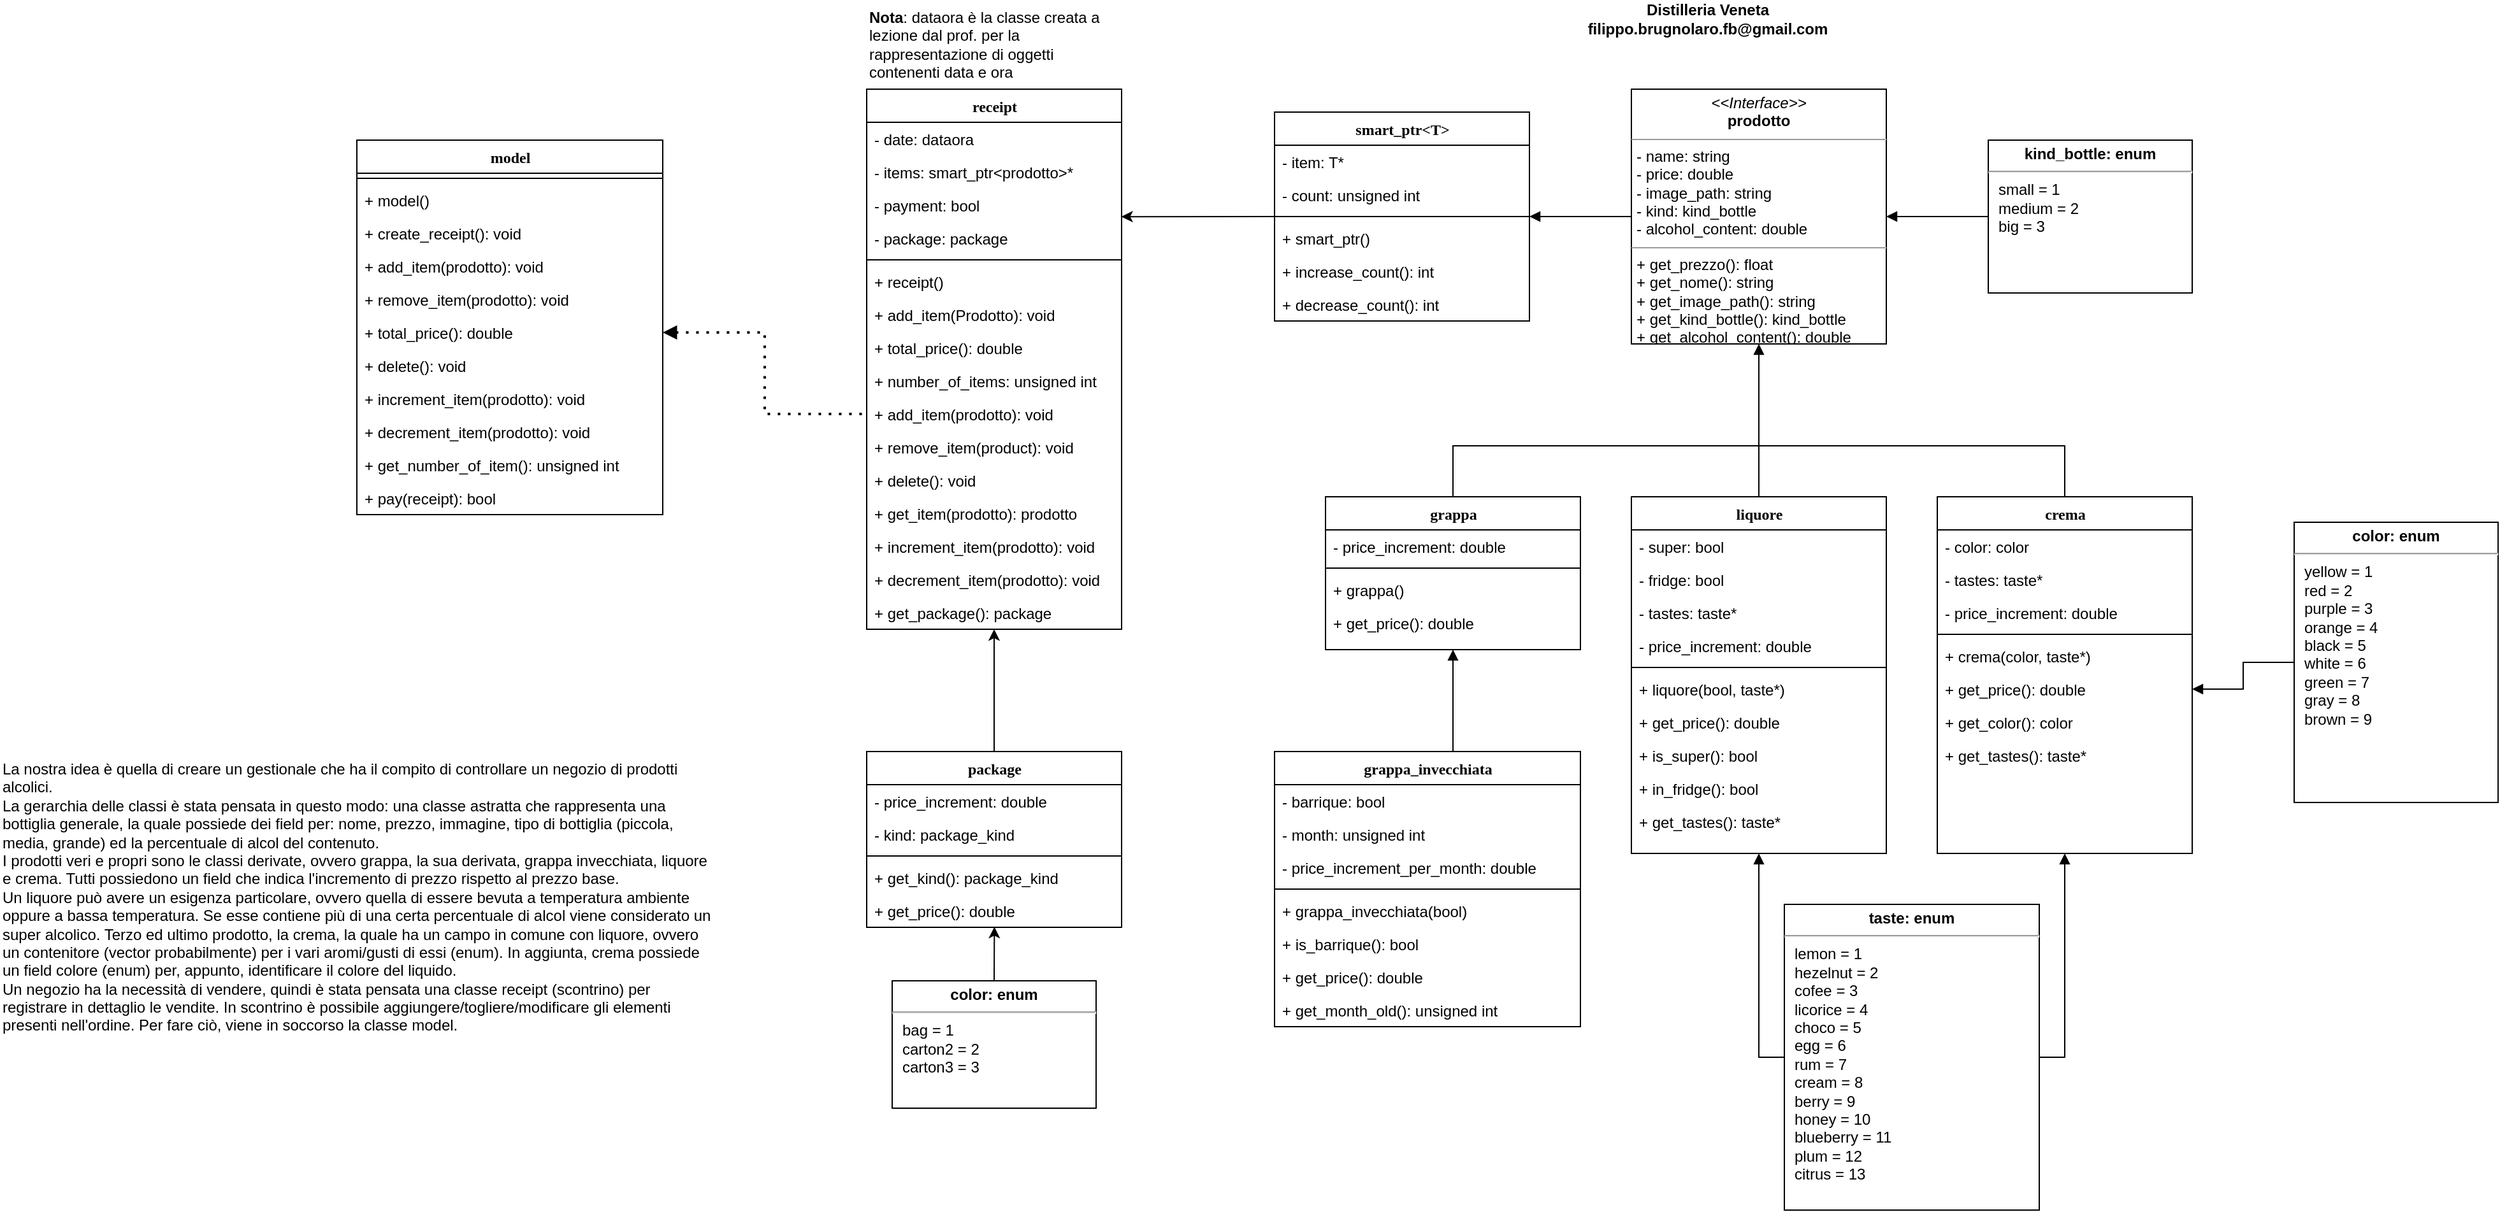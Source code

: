 <mxfile version="13.9.9" type="device"><diagram name="Page-1" id="6133507b-19e7-1e82-6fc7-422aa6c4b21f"><mxGraphModel dx="3077" dy="1282" grid="1" gridSize="10" guides="1" tooltips="1" connect="1" arrows="1" fold="1" page="1" pageScale="1" pageWidth="1100" pageHeight="850" background="#ffffff" math="0" shadow="0"><root><mxCell id="0"/><mxCell id="1" parent="0"/><mxCell id="235556782a83e6d0-1" value="grappa" style="swimlane;html=1;fontStyle=1;align=center;verticalAlign=top;childLayout=stackLayout;horizontal=1;startSize=26;horizontalStack=0;resizeParent=1;resizeLast=0;collapsible=1;marginBottom=0;swimlaneFillColor=#ffffff;rounded=0;shadow=0;comic=0;labelBackgroundColor=none;strokeWidth=1;fillColor=none;fontFamily=Verdana;fontSize=12" parent="1" vertex="1"><mxGeometry x="160" y="400" width="200" height="120" as="geometry"/></mxCell><mxCell id="wDToWBYk2xvD05rWvp_f-60" value="- price_increment: double" style="text;strokeColor=none;fillColor=none;align=left;verticalAlign=top;spacingLeft=4;spacingRight=4;overflow=hidden;rotatable=0;points=[[0,0.5],[1,0.5]];portConstraint=eastwest;" parent="235556782a83e6d0-1" vertex="1"><mxGeometry y="26" width="200" height="26" as="geometry"/></mxCell><mxCell id="235556782a83e6d0-6" value="" style="line;html=1;strokeWidth=1;fillColor=none;align=left;verticalAlign=middle;spacingTop=-1;spacingLeft=3;spacingRight=3;rotatable=0;labelPosition=right;points=[];portConstraint=eastwest;" parent="235556782a83e6d0-1" vertex="1"><mxGeometry y="52" width="200" height="8" as="geometry"/></mxCell><mxCell id="wDToWBYk2xvD05rWvp_f-27" value="+ grappa()" style="text;strokeColor=none;fillColor=none;align=left;verticalAlign=top;spacingLeft=4;spacingRight=4;overflow=hidden;rotatable=0;points=[[0,0.5],[1,0.5]];portConstraint=eastwest;" parent="235556782a83e6d0-1" vertex="1"><mxGeometry y="60" width="200" height="26" as="geometry"/></mxCell><mxCell id="wDToWBYk2xvD05rWvp_f-17" value="+ get_price(): double" style="text;strokeColor=none;fillColor=none;align=left;verticalAlign=top;spacingLeft=4;spacingRight=4;overflow=hidden;rotatable=0;points=[[0,0.5],[1,0.5]];portConstraint=eastwest;" parent="235556782a83e6d0-1" vertex="1"><mxGeometry y="86" width="200" height="26" as="geometry"/></mxCell><mxCell id="78961159f06e98e8-69" value="liquore" style="swimlane;html=1;fontStyle=1;align=center;verticalAlign=top;childLayout=stackLayout;horizontal=1;startSize=26;horizontalStack=0;resizeParent=1;resizeLast=0;collapsible=1;marginBottom=0;swimlaneFillColor=#ffffff;rounded=0;shadow=0;comic=0;labelBackgroundColor=none;strokeWidth=1;fillColor=none;fontFamily=Verdana;fontSize=12" parent="1" vertex="1"><mxGeometry x="400" y="400" width="200" height="280" as="geometry"/></mxCell><mxCell id="78961159f06e98e8-70" value="- super: bool" style="text;html=1;strokeColor=none;fillColor=none;align=left;verticalAlign=top;spacingLeft=4;spacingRight=4;whiteSpace=wrap;overflow=hidden;rotatable=0;points=[[0,0.5],[1,0.5]];portConstraint=eastwest;" parent="78961159f06e98e8-69" vertex="1"><mxGeometry y="26" width="200" height="26" as="geometry"/></mxCell><mxCell id="wDToWBYk2xvD05rWvp_f-36" value="- fridge: bool" style="text;strokeColor=none;fillColor=none;align=left;verticalAlign=top;spacingLeft=4;spacingRight=4;overflow=hidden;rotatable=0;points=[[0,0.5],[1,0.5]];portConstraint=eastwest;" parent="78961159f06e98e8-69" vertex="1"><mxGeometry y="52" width="200" height="26" as="geometry"/></mxCell><mxCell id="wDToWBYk2xvD05rWvp_f-41" value="- tastes: taste*" style="text;strokeColor=none;fillColor=none;align=left;verticalAlign=top;spacingLeft=4;spacingRight=4;overflow=hidden;rotatable=0;points=[[0,0.5],[1,0.5]];portConstraint=eastwest;" parent="78961159f06e98e8-69" vertex="1"><mxGeometry y="78" width="200" height="26" as="geometry"/></mxCell><mxCell id="wDToWBYk2xvD05rWvp_f-62" value="- price_increment: double" style="text;strokeColor=none;fillColor=none;align=left;verticalAlign=top;spacingLeft=4;spacingRight=4;overflow=hidden;rotatable=0;points=[[0,0.5],[1,0.5]];portConstraint=eastwest;" parent="78961159f06e98e8-69" vertex="1"><mxGeometry y="104" width="200" height="26" as="geometry"/></mxCell><mxCell id="78961159f06e98e8-77" value="" style="line;html=1;strokeWidth=1;fillColor=none;align=left;verticalAlign=middle;spacingTop=-1;spacingLeft=3;spacingRight=3;rotatable=0;labelPosition=right;points=[];portConstraint=eastwest;" parent="78961159f06e98e8-69" vertex="1"><mxGeometry y="130" width="200" height="8" as="geometry"/></mxCell><mxCell id="wDToWBYk2xvD05rWvp_f-29" value="+ liquore(bool, taste*)" style="text;strokeColor=none;fillColor=none;align=left;verticalAlign=top;spacingLeft=4;spacingRight=4;overflow=hidden;rotatable=0;points=[[0,0.5],[1,0.5]];portConstraint=eastwest;" parent="78961159f06e98e8-69" vertex="1"><mxGeometry y="138" width="200" height="26" as="geometry"/></mxCell><mxCell id="wDToWBYk2xvD05rWvp_f-30" value="+ get_price(): double" style="text;strokeColor=none;fillColor=none;align=left;verticalAlign=top;spacingLeft=4;spacingRight=4;overflow=hidden;rotatable=0;points=[[0,0.5],[1,0.5]];portConstraint=eastwest;" parent="78961159f06e98e8-69" vertex="1"><mxGeometry y="164" width="200" height="26" as="geometry"/></mxCell><mxCell id="wDToWBYk2xvD05rWvp_f-34" value="+ is_super(): bool" style="text;strokeColor=none;fillColor=none;align=left;verticalAlign=top;spacingLeft=4;spacingRight=4;overflow=hidden;rotatable=0;points=[[0,0.5],[1,0.5]];portConstraint=eastwest;" parent="78961159f06e98e8-69" vertex="1"><mxGeometry y="190" width="200" height="26" as="geometry"/></mxCell><mxCell id="wDToWBYk2xvD05rWvp_f-37" value="+ in_fridge(): bool" style="text;strokeColor=none;fillColor=none;align=left;verticalAlign=top;spacingLeft=4;spacingRight=4;overflow=hidden;rotatable=0;points=[[0,0.5],[1,0.5]];portConstraint=eastwest;" parent="78961159f06e98e8-69" vertex="1"><mxGeometry y="216" width="200" height="26" as="geometry"/></mxCell><mxCell id="wDToWBYk2xvD05rWvp_f-43" value="+ get_tastes(): taste*" style="text;strokeColor=none;fillColor=none;align=left;verticalAlign=top;spacingLeft=4;spacingRight=4;overflow=hidden;rotatable=0;points=[[0,0.5],[1,0.5]];portConstraint=eastwest;" parent="78961159f06e98e8-69" vertex="1"><mxGeometry y="242" width="200" height="26" as="geometry"/></mxCell><mxCell id="78961159f06e98e8-108" value="crema" style="swimlane;html=1;fontStyle=1;align=center;verticalAlign=top;childLayout=stackLayout;horizontal=1;startSize=26;horizontalStack=0;resizeParent=1;resizeLast=0;collapsible=1;marginBottom=0;swimlaneFillColor=#ffffff;rounded=0;shadow=0;comic=0;labelBackgroundColor=none;strokeWidth=1;fillColor=none;fontFamily=Verdana;fontSize=12" parent="1" vertex="1"><mxGeometry x="640" y="400" width="200" height="280" as="geometry"/></mxCell><mxCell id="78961159f06e98e8-109" value="- color: color" style="text;html=1;strokeColor=none;fillColor=none;align=left;verticalAlign=top;spacingLeft=4;spacingRight=4;whiteSpace=wrap;overflow=hidden;rotatable=0;points=[[0,0.5],[1,0.5]];portConstraint=eastwest;" parent="78961159f06e98e8-108" vertex="1"><mxGeometry y="26" width="200" height="26" as="geometry"/></mxCell><mxCell id="wDToWBYk2xvD05rWvp_f-42" value="- tastes: taste*" style="text;strokeColor=none;fillColor=none;align=left;verticalAlign=top;spacingLeft=4;spacingRight=4;overflow=hidden;rotatable=0;points=[[0,0.5],[1,0.5]];portConstraint=eastwest;" parent="78961159f06e98e8-108" vertex="1"><mxGeometry y="52" width="200" height="26" as="geometry"/></mxCell><mxCell id="wDToWBYk2xvD05rWvp_f-63" value="- price_increment: double" style="text;strokeColor=none;fillColor=none;align=left;verticalAlign=top;spacingLeft=4;spacingRight=4;overflow=hidden;rotatable=0;points=[[0,0.5],[1,0.5]];portConstraint=eastwest;" parent="78961159f06e98e8-108" vertex="1"><mxGeometry y="78" width="200" height="26" as="geometry"/></mxCell><mxCell id="78961159f06e98e8-116" value="" style="line;html=1;strokeWidth=1;fillColor=none;align=left;verticalAlign=middle;spacingTop=-1;spacingLeft=3;spacingRight=3;rotatable=0;labelPosition=right;points=[];portConstraint=eastwest;" parent="78961159f06e98e8-108" vertex="1"><mxGeometry y="104" width="200" height="8" as="geometry"/></mxCell><mxCell id="78961159f06e98e8-117" value="+ crema(color, taste*)" style="text;html=1;strokeColor=none;fillColor=none;align=left;verticalAlign=top;spacingLeft=4;spacingRight=4;whiteSpace=wrap;overflow=hidden;rotatable=0;points=[[0,0.5],[1,0.5]];portConstraint=eastwest;" parent="78961159f06e98e8-108" vertex="1"><mxGeometry y="112" width="200" height="26" as="geometry"/></mxCell><mxCell id="wDToWBYk2xvD05rWvp_f-31" value="+ get_price(): double" style="text;strokeColor=none;fillColor=none;align=left;verticalAlign=top;spacingLeft=4;spacingRight=4;overflow=hidden;rotatable=0;points=[[0,0.5],[1,0.5]];portConstraint=eastwest;" parent="78961159f06e98e8-108" vertex="1"><mxGeometry y="138" width="200" height="26" as="geometry"/></mxCell><mxCell id="wDToWBYk2xvD05rWvp_f-35" value="+ get_color(): color" style="text;strokeColor=none;fillColor=none;align=left;verticalAlign=top;spacingLeft=4;spacingRight=4;overflow=hidden;rotatable=0;points=[[0,0.5],[1,0.5]];portConstraint=eastwest;" parent="78961159f06e98e8-108" vertex="1"><mxGeometry y="164" width="200" height="26" as="geometry"/></mxCell><mxCell id="wDToWBYk2xvD05rWvp_f-44" value="+ get_tastes(): taste*" style="text;strokeColor=none;fillColor=none;align=left;verticalAlign=top;spacingLeft=4;spacingRight=4;overflow=hidden;rotatable=0;points=[[0,0.5],[1,0.5]];portConstraint=eastwest;" parent="78961159f06e98e8-108" vertex="1"><mxGeometry y="190" width="200" height="26" as="geometry"/></mxCell><mxCell id="wDToWBYk2xvD05rWvp_f-22" style="edgeStyle=elbowEdgeStyle;rounded=0;orthogonalLoop=1;jettySize=auto;html=1;endArrow=none;endFill=0;strokeWidth=1;startArrow=block;startFill=1;" parent="1" source="b94bc138ca980ef-1" edge="1"><mxGeometry relative="1" as="geometry"><mxPoint x="500" y="360" as="targetPoint"/></mxGeometry></mxCell><mxCell id="wDToWBYk2xvD05rWvp_f-25" style="edgeStyle=elbowEdgeStyle;rounded=0;orthogonalLoop=1;jettySize=auto;html=1;entryX=0;entryY=0.5;entryDx=0;entryDy=0;startArrow=block;startFill=1;endArrow=none;endFill=0;strokeWidth=1;" parent="1" source="b94bc138ca980ef-1" target="wDToWBYk2xvD05rWvp_f-23" edge="1"><mxGeometry relative="1" as="geometry"/></mxCell><mxCell id="b94bc138ca980ef-1" value="&lt;p style=&quot;margin: 0px ; margin-top: 4px ; text-align: center&quot;&gt;&lt;i&gt;&amp;lt;&amp;lt;Interface&amp;gt;&amp;gt;&lt;/i&gt;&lt;br&gt;&lt;b&gt;prodotto&lt;/b&gt;&lt;/p&gt;&lt;hr size=&quot;1&quot;&gt;&lt;p style=&quot;margin: 0px ; margin-left: 4px&quot;&gt;- name: string&lt;/p&gt;&lt;p style=&quot;margin: 0px ; margin-left: 4px&quot;&gt;- price: double&lt;/p&gt;&lt;p style=&quot;margin: 0px ; margin-left: 4px&quot;&gt;- image_path: string&lt;/p&gt;&lt;p style=&quot;margin: 0px ; margin-left: 4px&quot;&gt;- kind: kind_bottle&lt;/p&gt;&lt;p style=&quot;margin: 0px ; margin-left: 4px&quot;&gt;- alcohol_content: double&lt;/p&gt;&lt;hr size=&quot;1&quot;&gt;&lt;p style=&quot;margin: 0px ; margin-left: 4px&quot;&gt;+ get_prezzo(): float&lt;br&gt;+ get_nome(): string&lt;/p&gt;&lt;p style=&quot;margin: 0px ; margin-left: 4px&quot;&gt;+ get_image_path(): string&lt;/p&gt;&lt;p style=&quot;margin: 0px ; margin-left: 4px&quot;&gt;+ get_kind_bottle(): kind_bottle&lt;/p&gt;&lt;p style=&quot;margin: 0px ; margin-left: 4px&quot;&gt;+ get_alcohol_content(): double&lt;/p&gt;" style="verticalAlign=top;align=left;overflow=fill;fontSize=12;fontFamily=Helvetica;html=1;rounded=0;shadow=0;comic=0;labelBackgroundColor=none;strokeWidth=1" parent="1" vertex="1"><mxGeometry x="400" y="80" width="200" height="200" as="geometry"/></mxCell><mxCell id="wDToWBYk2xvD05rWvp_f-2" value="" style="endArrow=none;html=1;exitX=0.5;exitY=0;exitDx=0;exitDy=0;" parent="1" source="78961159f06e98e8-69" edge="1"><mxGeometry width="50" height="50" relative="1" as="geometry"><mxPoint x="640" y="340" as="sourcePoint"/><mxPoint x="500" y="360" as="targetPoint"/></mxGeometry></mxCell><mxCell id="wDToWBYk2xvD05rWvp_f-21" style="edgeStyle=elbowEdgeStyle;rounded=0;orthogonalLoop=1;jettySize=auto;html=1;entryX=0.5;entryY=1;entryDx=0;entryDy=0;endArrow=block;endFill=1;strokeWidth=1;" parent="1" source="wDToWBYk2xvD05rWvp_f-7" target="235556782a83e6d0-1" edge="1"><mxGeometry relative="1" as="geometry"/></mxCell><mxCell id="wDToWBYk2xvD05rWvp_f-7" value="grappa_invecchiata" style="swimlane;html=1;fontStyle=1;align=center;verticalAlign=top;childLayout=stackLayout;horizontal=1;startSize=26;horizontalStack=0;resizeParent=1;resizeLast=0;collapsible=1;marginBottom=0;swimlaneFillColor=#ffffff;rounded=0;shadow=0;comic=0;labelBackgroundColor=none;strokeWidth=1;fillColor=none;fontFamily=Verdana;fontSize=12" parent="1" vertex="1"><mxGeometry x="120" y="600" width="240" height="216" as="geometry"/></mxCell><mxCell id="wDToWBYk2xvD05rWvp_f-8" value="- barrique: bool" style="text;html=1;strokeColor=none;fillColor=none;align=left;verticalAlign=top;spacingLeft=4;spacingRight=4;whiteSpace=wrap;overflow=hidden;rotatable=0;points=[[0,0.5],[1,0.5]];portConstraint=eastwest;" parent="wDToWBYk2xvD05rWvp_f-7" vertex="1"><mxGeometry y="26" width="240" height="26" as="geometry"/></mxCell><mxCell id="wDToWBYk2xvD05rWvp_f-32" value="- month: unsigned int" style="text;strokeColor=none;fillColor=none;align=left;verticalAlign=top;spacingLeft=4;spacingRight=4;overflow=hidden;rotatable=0;points=[[0,0.5],[1,0.5]];portConstraint=eastwest;" parent="wDToWBYk2xvD05rWvp_f-7" vertex="1"><mxGeometry y="52" width="240" height="26" as="geometry"/></mxCell><mxCell id="wDToWBYk2xvD05rWvp_f-64" value="- price_increment_per_month: double" style="text;strokeColor=none;fillColor=none;align=left;verticalAlign=top;spacingLeft=4;spacingRight=4;overflow=hidden;rotatable=0;points=[[0,0.5],[1,0.5]];portConstraint=eastwest;" parent="wDToWBYk2xvD05rWvp_f-7" vertex="1"><mxGeometry y="78" width="240" height="26" as="geometry"/></mxCell><mxCell id="wDToWBYk2xvD05rWvp_f-9" value="" style="line;html=1;strokeWidth=1;fillColor=none;align=left;verticalAlign=middle;spacingTop=-1;spacingLeft=3;spacingRight=3;rotatable=0;labelPosition=right;points=[];portConstraint=eastwest;" parent="wDToWBYk2xvD05rWvp_f-7" vertex="1"><mxGeometry y="104" width="240" height="8" as="geometry"/></mxCell><mxCell id="wDToWBYk2xvD05rWvp_f-28" value="+ grappa_invecchiata(bool)" style="text;strokeColor=none;fillColor=none;align=left;verticalAlign=top;spacingLeft=4;spacingRight=4;overflow=hidden;rotatable=0;points=[[0,0.5],[1,0.5]];portConstraint=eastwest;" parent="wDToWBYk2xvD05rWvp_f-7" vertex="1"><mxGeometry y="112" width="240" height="26" as="geometry"/></mxCell><mxCell id="wDToWBYk2xvD05rWvp_f-15" value="+ is_barrique(): bool" style="text;html=1;strokeColor=none;fillColor=none;align=left;verticalAlign=top;spacingLeft=4;spacingRight=4;whiteSpace=wrap;overflow=hidden;rotatable=0;points=[[0,0.5],[1,0.5]];portConstraint=eastwest;" parent="wDToWBYk2xvD05rWvp_f-7" vertex="1"><mxGeometry y="138" width="240" height="26" as="geometry"/></mxCell><mxCell id="wDToWBYk2xvD05rWvp_f-19" value="+ get_price(): double" style="text;strokeColor=none;fillColor=none;align=left;verticalAlign=top;spacingLeft=4;spacingRight=4;overflow=hidden;rotatable=0;points=[[0,0.5],[1,0.5]];portConstraint=eastwest;" parent="wDToWBYk2xvD05rWvp_f-7" vertex="1"><mxGeometry y="164" width="240" height="26" as="geometry"/></mxCell><mxCell id="wDToWBYk2xvD05rWvp_f-33" value="+ get_month_old(): unsigned int" style="text;strokeColor=none;fillColor=none;align=left;verticalAlign=top;spacingLeft=4;spacingRight=4;overflow=hidden;rotatable=0;points=[[0,0.5],[1,0.5]];portConstraint=eastwest;" parent="wDToWBYk2xvD05rWvp_f-7" vertex="1"><mxGeometry y="190" width="240" height="26" as="geometry"/></mxCell><mxCell id="wDToWBYk2xvD05rWvp_f-20" value="" style="endArrow=none;html=1;strokeWidth=1;exitX=0.5;exitY=0;exitDx=0;exitDy=0;entryX=0.5;entryY=0;entryDx=0;entryDy=0;edgeStyle=elbowEdgeStyle;rounded=0;" parent="1" source="235556782a83e6d0-1" target="78961159f06e98e8-108" edge="1"><mxGeometry width="50" height="50" relative="1" as="geometry"><mxPoint x="410" y="480" as="sourcePoint"/><mxPoint x="460" y="430" as="targetPoint"/><Array as="points"><mxPoint x="450" y="360"/></Array></mxGeometry></mxCell><mxCell id="wDToWBYk2xvD05rWvp_f-23" value="&lt;p style=&quot;margin: 4px 0px 0px ; text-align: center&quot;&gt;&lt;b&gt;kind_bottle: enum&lt;/b&gt;&lt;/p&gt;&lt;hr&gt;&lt;p style=&quot;margin: 0px ; margin-left: 8px&quot;&gt;small = 1&lt;br&gt;medium = 2&lt;br&gt;big = 3&lt;/p&gt;" style="verticalAlign=top;align=left;overflow=fill;fontSize=12;fontFamily=Helvetica;html=1;" parent="1" vertex="1"><mxGeometry x="680" y="120" width="160" height="120" as="geometry"/></mxCell><mxCell id="wDToWBYk2xvD05rWvp_f-38" value="&lt;p style=&quot;margin: 4px 0px 0px ; text-align: center&quot;&gt;&lt;b&gt;color: enum&lt;/b&gt;&lt;/p&gt;&lt;hr&gt;&lt;p style=&quot;margin: 0px ; margin-left: 8px&quot;&gt;yellow = 1&lt;br&gt;red = 2&lt;br&gt;purple = 3&lt;/p&gt;&lt;p style=&quot;margin: 0px ; margin-left: 8px&quot;&gt;orange = 4&lt;/p&gt;&lt;p style=&quot;margin: 0px ; margin-left: 8px&quot;&gt;black = 5&lt;/p&gt;&lt;p style=&quot;margin: 0px ; margin-left: 8px&quot;&gt;white = 6&lt;/p&gt;&lt;p style=&quot;margin: 0px ; margin-left: 8px&quot;&gt;green = 7&lt;/p&gt;&lt;p style=&quot;margin: 0px ; margin-left: 8px&quot;&gt;gray = 8&lt;/p&gt;&lt;p style=&quot;margin: 0px ; margin-left: 8px&quot;&gt;brown = 9&lt;/p&gt;" style="verticalAlign=top;align=left;overflow=fill;fontSize=12;fontFamily=Helvetica;html=1;" parent="1" vertex="1"><mxGeometry x="920" y="420" width="160" height="220" as="geometry"/></mxCell><mxCell id="wDToWBYk2xvD05rWvp_f-40" value="" style="endArrow=none;html=1;strokeWidth=1;edgeStyle=orthogonalEdgeStyle;rounded=0;startArrow=block;startFill=1;exitX=1;exitY=0.5;exitDx=0;exitDy=0;entryX=0;entryY=0.5;entryDx=0;entryDy=0;" parent="1" source="wDToWBYk2xvD05rWvp_f-31" target="wDToWBYk2xvD05rWvp_f-38" edge="1"><mxGeometry width="50" height="50" relative="1" as="geometry"><mxPoint x="880" y="490" as="sourcePoint"/><mxPoint x="900" y="520" as="targetPoint"/><Array as="points"><mxPoint x="880" y="551"/><mxPoint x="880" y="530"/></Array></mxGeometry></mxCell><mxCell id="wDToWBYk2xvD05rWvp_f-45" value="&lt;p style=&quot;margin: 4px 0px 0px ; text-align: center&quot;&gt;&lt;b&gt;taste: enum&lt;/b&gt;&lt;/p&gt;&lt;hr&gt;&lt;p style=&quot;margin: 0px ; margin-left: 8px&quot;&gt;lemon = 1&lt;br&gt;hezelnut = 2&lt;br&gt;cofee = 3&lt;/p&gt;&lt;p style=&quot;margin: 0px ; margin-left: 8px&quot;&gt;licorice = 4&lt;/p&gt;&lt;p style=&quot;margin: 0px ; margin-left: 8px&quot;&gt;choco = 5&lt;/p&gt;&lt;p style=&quot;margin: 0px ; margin-left: 8px&quot;&gt;egg = 6&lt;/p&gt;&lt;p style=&quot;margin: 0px ; margin-left: 8px&quot;&gt;rum = 7&lt;/p&gt;&lt;p style=&quot;margin: 0px ; margin-left: 8px&quot;&gt;cream = 8&lt;/p&gt;&lt;p style=&quot;margin: 0px ; margin-left: 8px&quot;&gt;berry = 9&lt;/p&gt;&lt;p style=&quot;margin: 0px ; margin-left: 8px&quot;&gt;honey = 10&lt;/p&gt;&lt;p style=&quot;margin: 0px ; margin-left: 8px&quot;&gt;blueberry = 11&lt;/p&gt;&lt;p style=&quot;margin: 0px ; margin-left: 8px&quot;&gt;plum = 12&lt;/p&gt;&lt;p style=&quot;margin: 0px ; margin-left: 8px&quot;&gt;citrus = 13&lt;/p&gt;" style="verticalAlign=top;align=left;overflow=fill;fontSize=12;fontFamily=Helvetica;html=1;" parent="1" vertex="1"><mxGeometry x="520" y="720" width="200" height="240" as="geometry"/></mxCell><mxCell id="wDToWBYk2xvD05rWvp_f-46" value="" style="endArrow=block;html=1;strokeWidth=1;exitX=0;exitY=0.5;exitDx=0;exitDy=0;entryX=0.5;entryY=1;entryDx=0;entryDy=0;edgeStyle=elbowEdgeStyle;rounded=0;endFill=1;" parent="1" source="wDToWBYk2xvD05rWvp_f-45" target="78961159f06e98e8-69" edge="1"><mxGeometry width="50" height="50" relative="1" as="geometry"><mxPoint x="600" y="670" as="sourcePoint"/><mxPoint x="490" y="720" as="targetPoint"/><Array as="points"><mxPoint x="500" y="760"/></Array></mxGeometry></mxCell><mxCell id="wDToWBYk2xvD05rWvp_f-47" value="" style="endArrow=block;html=1;strokeWidth=1;exitX=1;exitY=0.5;exitDx=0;exitDy=0;entryX=0.5;entryY=1;entryDx=0;entryDy=0;edgeStyle=elbowEdgeStyle;rounded=0;endFill=1;" parent="1" source="wDToWBYk2xvD05rWvp_f-45" target="78961159f06e98e8-108" edge="1"><mxGeometry width="50" height="50" relative="1" as="geometry"><mxPoint x="600" y="670" as="sourcePoint"/><mxPoint x="650" y="620" as="targetPoint"/><Array as="points"><mxPoint x="740" y="740"/></Array></mxGeometry></mxCell><mxCell id="wDToWBYk2xvD05rWvp_f-56" value="model" style="swimlane;html=1;fontStyle=1;align=center;verticalAlign=top;childLayout=stackLayout;horizontal=1;startSize=26;horizontalStack=0;resizeParent=1;resizeLast=0;collapsible=1;marginBottom=0;swimlaneFillColor=#ffffff;rounded=0;shadow=0;comic=0;labelBackgroundColor=none;strokeWidth=1;fillColor=none;fontFamily=Verdana;fontSize=12" parent="1" vertex="1"><mxGeometry x="-600" y="120" width="240" height="294" as="geometry"/></mxCell><mxCell id="wDToWBYk2xvD05rWvp_f-57" value="" style="line;html=1;strokeWidth=1;fillColor=none;align=left;verticalAlign=middle;spacingTop=-1;spacingLeft=3;spacingRight=3;rotatable=0;labelPosition=right;points=[];portConstraint=eastwest;" parent="wDToWBYk2xvD05rWvp_f-56" vertex="1"><mxGeometry y="26" width="240" height="8" as="geometry"/></mxCell><mxCell id="wDToWBYk2xvD05rWvp_f-58" value="+ model()" style="text;strokeColor=none;fillColor=none;align=left;verticalAlign=top;spacingLeft=4;spacingRight=4;overflow=hidden;rotatable=0;points=[[0,0.5],[1,0.5]];portConstraint=eastwest;" parent="wDToWBYk2xvD05rWvp_f-56" vertex="1"><mxGeometry y="34" width="240" height="26" as="geometry"/></mxCell><mxCell id="wDToWBYk2xvD05rWvp_f-97" value="+ create_receipt(): void" style="text;strokeColor=none;fillColor=none;align=left;verticalAlign=top;spacingLeft=4;spacingRight=4;overflow=hidden;rotatable=0;points=[[0,0.5],[1,0.5]];portConstraint=eastwest;" parent="wDToWBYk2xvD05rWvp_f-56" vertex="1"><mxGeometry y="60" width="240" height="26" as="geometry"/></mxCell><mxCell id="wDToWBYk2xvD05rWvp_f-66" value="+ add_item(prodotto): void" style="text;strokeColor=none;fillColor=none;align=left;verticalAlign=top;spacingLeft=4;spacingRight=4;overflow=hidden;rotatable=0;points=[[0,0.5],[1,0.5]];portConstraint=eastwest;" parent="wDToWBYk2xvD05rWvp_f-56" vertex="1"><mxGeometry y="86" width="240" height="26" as="geometry"/></mxCell><mxCell id="wDToWBYk2xvD05rWvp_f-88" value="+ remove_item(prodotto): void" style="text;strokeColor=none;fillColor=none;align=left;verticalAlign=top;spacingLeft=4;spacingRight=4;overflow=hidden;rotatable=0;points=[[0,0.5],[1,0.5]];portConstraint=eastwest;" parent="wDToWBYk2xvD05rWvp_f-56" vertex="1"><mxGeometry y="112" width="240" height="26" as="geometry"/></mxCell><mxCell id="wDToWBYk2xvD05rWvp_f-59" value="+ total_price(): double" style="text;strokeColor=none;fillColor=none;align=left;verticalAlign=top;spacingLeft=4;spacingRight=4;overflow=hidden;rotatable=0;points=[[0,0.5],[1,0.5]];portConstraint=eastwest;" parent="wDToWBYk2xvD05rWvp_f-56" vertex="1"><mxGeometry y="138" width="240" height="26" as="geometry"/></mxCell><mxCell id="wDToWBYk2xvD05rWvp_f-90" value="+ delete(): void" style="text;strokeColor=none;fillColor=none;align=left;verticalAlign=top;spacingLeft=4;spacingRight=4;overflow=hidden;rotatable=0;points=[[0,0.5],[1,0.5]];portConstraint=eastwest;" parent="wDToWBYk2xvD05rWvp_f-56" vertex="1"><mxGeometry y="164" width="240" height="26" as="geometry"/></mxCell><mxCell id="wDToWBYk2xvD05rWvp_f-93" value="+ increment_item(prodotto): void" style="text;strokeColor=none;fillColor=none;align=left;verticalAlign=top;spacingLeft=4;spacingRight=4;overflow=hidden;rotatable=0;points=[[0,0.5],[1,0.5]];portConstraint=eastwest;" parent="wDToWBYk2xvD05rWvp_f-56" vertex="1"><mxGeometry y="190" width="240" height="26" as="geometry"/></mxCell><mxCell id="wDToWBYk2xvD05rWvp_f-96" value="+ decrement_item(prodotto): void" style="text;strokeColor=none;fillColor=none;align=left;verticalAlign=top;spacingLeft=4;spacingRight=4;overflow=hidden;rotatable=0;points=[[0,0.5],[1,0.5]];portConstraint=eastwest;" parent="wDToWBYk2xvD05rWvp_f-56" vertex="1"><mxGeometry y="216" width="240" height="26" as="geometry"/></mxCell><mxCell id="wDToWBYk2xvD05rWvp_f-98" value="+ get_number_of_item(): unsigned int" style="text;strokeColor=none;fillColor=none;align=left;verticalAlign=top;spacingLeft=4;spacingRight=4;overflow=hidden;rotatable=0;points=[[0,0.5],[1,0.5]];portConstraint=eastwest;" parent="wDToWBYk2xvD05rWvp_f-56" vertex="1"><mxGeometry y="242" width="240" height="26" as="geometry"/></mxCell><mxCell id="wDToWBYk2xvD05rWvp_f-99" value="+ pay(receipt): bool" style="text;strokeColor=none;fillColor=none;align=left;verticalAlign=top;spacingLeft=4;spacingRight=4;overflow=hidden;rotatable=0;points=[[0,0.5],[1,0.5]];portConstraint=eastwest;" parent="wDToWBYk2xvD05rWvp_f-56" vertex="1"><mxGeometry y="268" width="240" height="26" as="geometry"/></mxCell><mxCell id="wDToWBYk2xvD05rWvp_f-67" value="receipt" style="swimlane;html=1;fontStyle=1;align=center;verticalAlign=top;childLayout=stackLayout;horizontal=1;startSize=26;horizontalStack=0;resizeParent=1;resizeLast=0;collapsible=1;marginBottom=0;swimlaneFillColor=#ffffff;rounded=0;shadow=0;comic=0;labelBackgroundColor=none;strokeWidth=1;fillColor=none;fontFamily=Verdana;fontSize=12" parent="1" vertex="1"><mxGeometry x="-200" y="80" width="200" height="424" as="geometry"/></mxCell><mxCell id="wDToWBYk2xvD05rWvp_f-73" value="- date: dataora" style="text;strokeColor=none;fillColor=none;align=left;verticalAlign=top;spacingLeft=4;spacingRight=4;overflow=hidden;rotatable=0;points=[[0,0.5],[1,0.5]];portConstraint=eastwest;" parent="wDToWBYk2xvD05rWvp_f-67" vertex="1"><mxGeometry y="26" width="200" height="26" as="geometry"/></mxCell><mxCell id="wDToWBYk2xvD05rWvp_f-75" value="- items: smart_ptr&lt;prodotto&gt;*" style="text;strokeColor=none;fillColor=none;align=left;verticalAlign=top;spacingLeft=4;spacingRight=4;overflow=hidden;rotatable=0;points=[[0,0.5],[1,0.5]];portConstraint=eastwest;" parent="wDToWBYk2xvD05rWvp_f-67" vertex="1"><mxGeometry y="52" width="200" height="26" as="geometry"/></mxCell><mxCell id="wDToWBYk2xvD05rWvp_f-95" value="- payment: bool" style="text;strokeColor=none;fillColor=none;align=left;verticalAlign=top;spacingLeft=4;spacingRight=4;overflow=hidden;rotatable=0;points=[[0,0.5],[1,0.5]];portConstraint=eastwest;" parent="wDToWBYk2xvD05rWvp_f-67" vertex="1"><mxGeometry y="78" width="200" height="26" as="geometry"/></mxCell><mxCell id="iqe-xj4EUP1lMkhz9TX--16" value="- package: package" style="text;strokeColor=none;fillColor=none;align=left;verticalAlign=top;spacingLeft=4;spacingRight=4;overflow=hidden;rotatable=0;points=[[0,0.5],[1,0.5]];portConstraint=eastwest;" vertex="1" parent="wDToWBYk2xvD05rWvp_f-67"><mxGeometry y="104" width="200" height="26" as="geometry"/></mxCell><mxCell id="wDToWBYk2xvD05rWvp_f-68" value="" style="line;html=1;strokeWidth=1;fillColor=none;align=left;verticalAlign=middle;spacingTop=-1;spacingLeft=3;spacingRight=3;rotatable=0;labelPosition=right;points=[];portConstraint=eastwest;" parent="wDToWBYk2xvD05rWvp_f-67" vertex="1"><mxGeometry y="130" width="200" height="8" as="geometry"/></mxCell><mxCell id="wDToWBYk2xvD05rWvp_f-69" value="+ receipt()" style="text;strokeColor=none;fillColor=none;align=left;verticalAlign=top;spacingLeft=4;spacingRight=4;overflow=hidden;rotatable=0;points=[[0,0.5],[1,0.5]];portConstraint=eastwest;" parent="wDToWBYk2xvD05rWvp_f-67" vertex="1"><mxGeometry y="138" width="200" height="26" as="geometry"/></mxCell><mxCell id="wDToWBYk2xvD05rWvp_f-70" value="+ add_item(Prodotto): void" style="text;strokeColor=none;fillColor=none;align=left;verticalAlign=top;spacingLeft=4;spacingRight=4;overflow=hidden;rotatable=0;points=[[0,0.5],[1,0.5]];portConstraint=eastwest;" parent="wDToWBYk2xvD05rWvp_f-67" vertex="1"><mxGeometry y="164" width="200" height="26" as="geometry"/></mxCell><mxCell id="wDToWBYk2xvD05rWvp_f-71" value="+ total_price(): double" style="text;strokeColor=none;fillColor=none;align=left;verticalAlign=top;spacingLeft=4;spacingRight=4;overflow=hidden;rotatable=0;points=[[0,0.5],[1,0.5]];portConstraint=eastwest;" parent="wDToWBYk2xvD05rWvp_f-67" vertex="1"><mxGeometry y="190" width="200" height="26" as="geometry"/></mxCell><mxCell id="wDToWBYk2xvD05rWvp_f-72" value="+ number_of_items: unsigned int" style="text;strokeColor=none;fillColor=none;align=left;verticalAlign=top;spacingLeft=4;spacingRight=4;overflow=hidden;rotatable=0;points=[[0,0.5],[1,0.5]];portConstraint=eastwest;" parent="wDToWBYk2xvD05rWvp_f-67" vertex="1"><mxGeometry y="216" width="200" height="26" as="geometry"/></mxCell><mxCell id="wDToWBYk2xvD05rWvp_f-76" value="+ add_item(prodotto): void" style="text;strokeColor=none;fillColor=none;align=left;verticalAlign=top;spacingLeft=4;spacingRight=4;overflow=hidden;rotatable=0;points=[[0,0.5],[1,0.5]];portConstraint=eastwest;" parent="wDToWBYk2xvD05rWvp_f-67" vertex="1"><mxGeometry y="242" width="200" height="26" as="geometry"/></mxCell><mxCell id="wDToWBYk2xvD05rWvp_f-77" value="+ remove_item(product): void" style="text;strokeColor=none;fillColor=none;align=left;verticalAlign=top;spacingLeft=4;spacingRight=4;overflow=hidden;rotatable=0;points=[[0,0.5],[1,0.5]];portConstraint=eastwest;" parent="wDToWBYk2xvD05rWvp_f-67" vertex="1"><mxGeometry y="268" width="200" height="26" as="geometry"/></mxCell><mxCell id="wDToWBYk2xvD05rWvp_f-89" value="+ delete(): void" style="text;strokeColor=none;fillColor=none;align=left;verticalAlign=top;spacingLeft=4;spacingRight=4;overflow=hidden;rotatable=0;points=[[0,0.5],[1,0.5]];portConstraint=eastwest;" parent="wDToWBYk2xvD05rWvp_f-67" vertex="1"><mxGeometry y="294" width="200" height="26" as="geometry"/></mxCell><mxCell id="wDToWBYk2xvD05rWvp_f-91" value="+ get_item(prodotto): prodotto" style="text;strokeColor=none;fillColor=none;align=left;verticalAlign=top;spacingLeft=4;spacingRight=4;overflow=hidden;rotatable=0;points=[[0,0.5],[1,0.5]];portConstraint=eastwest;" parent="wDToWBYk2xvD05rWvp_f-67" vertex="1"><mxGeometry y="320" width="200" height="26" as="geometry"/></mxCell><mxCell id="wDToWBYk2xvD05rWvp_f-92" value="+ increment_item(prodotto): void" style="text;strokeColor=none;fillColor=none;align=left;verticalAlign=top;spacingLeft=4;spacingRight=4;overflow=hidden;rotatable=0;points=[[0,0.5],[1,0.5]];portConstraint=eastwest;" parent="wDToWBYk2xvD05rWvp_f-67" vertex="1"><mxGeometry y="346" width="200" height="26" as="geometry"/></mxCell><mxCell id="wDToWBYk2xvD05rWvp_f-94" value="+ decrement_item(prodotto): void" style="text;strokeColor=none;fillColor=none;align=left;verticalAlign=top;spacingLeft=4;spacingRight=4;overflow=hidden;rotatable=0;points=[[0,0.5],[1,0.5]];portConstraint=eastwest;" parent="wDToWBYk2xvD05rWvp_f-67" vertex="1"><mxGeometry y="372" width="200" height="26" as="geometry"/></mxCell><mxCell id="iqe-xj4EUP1lMkhz9TX--17" value="+ get_package(): package" style="text;strokeColor=none;fillColor=none;align=left;verticalAlign=top;spacingLeft=4;spacingRight=4;overflow=hidden;rotatable=0;points=[[0,0.5],[1,0.5]];portConstraint=eastwest;" vertex="1" parent="wDToWBYk2xvD05rWvp_f-67"><mxGeometry y="398" width="200" height="26" as="geometry"/></mxCell><mxCell id="wDToWBYk2xvD05rWvp_f-100" value="" style="endArrow=none;dashed=1;html=1;dashPattern=1 3;strokeWidth=2;exitX=1;exitY=0.5;exitDx=0;exitDy=0;entryX=0;entryY=0.5;entryDx=0;entryDy=0;edgeStyle=elbowEdgeStyle;rounded=0;startArrow=block;startFill=1;" parent="1" source="wDToWBYk2xvD05rWvp_f-59" target="wDToWBYk2xvD05rWvp_f-76" edge="1"><mxGeometry width="50" height="50" relative="1" as="geometry"><mxPoint x="210" y="600" as="sourcePoint"/><mxPoint x="260" y="550" as="targetPoint"/></mxGeometry></mxCell><mxCell id="wDToWBYk2xvD05rWvp_f-104" value="La nostra idea è quella di creare un gestionale che ha il compito di controllare un negozio di prodotti alcolici.&lt;br&gt;La gerarchia delle classi è stata pensata in questo modo: una classe astratta che rappresenta una bottiglia generale, la quale possiede dei field per: nome, prezzo, immagine, tipo di bottiglia (piccola, media, grande) ed la percentuale di alcol del contenuto.&lt;br&gt;I prodotti veri e propri sono le classi derivate, ovvero grappa, la sua derivata, grappa invecchiata, liquore e crema. Tutti possiedono un field che indica l'incremento di prezzo rispetto al prezzo base.&lt;br&gt;Un liquore può avere un esigenza particolare, ovvero quella di essere bevuta a temperatura ambiente oppure a bassa temperatura. Se esse contiene più di una certa percentuale di alcol viene considerato un super alcolico. Terzo ed ultimo prodotto, la crema, la quale ha un campo in comune con liquore, ovvero un contenitore (vector probabilmente) per i vari aromi/gusti di essi (enum). In aggiunta, crema possiede un field colore (enum) per, appunto, identificare il colore del liquido.&lt;br&gt;Un negozio ha la necessità di vendere, quindi è stata pensata una classe receipt (scontrino) per registrare in dettaglio le vendite. In scontrino è possibile aggiungere/togliere/modificare gli elementi presenti nell'ordine. Per fare ciò, viene in soccorso la classe model." style="text;html=1;strokeColor=none;fillColor=none;align=left;verticalAlign=top;whiteSpace=wrap;rounded=0;" parent="1" vertex="1"><mxGeometry x="-880" y="600" width="560" height="240" as="geometry"/></mxCell><mxCell id="Am7bkLjfkQUK9ioDGn4e-2" value="&lt;b&gt;Nota&lt;/b&gt;: dataora è la classe creata a lezione dal prof. per la rappresentazione di oggetti contenenti data e ora" style="text;html=1;strokeColor=none;fillColor=none;align=left;verticalAlign=top;whiteSpace=wrap;rounded=0;" parent="1" vertex="1"><mxGeometry x="-200" y="10" width="200" height="50" as="geometry"/></mxCell><mxCell id="Am7bkLjfkQUK9ioDGn4e-5" value="package" style="swimlane;html=1;fontStyle=1;align=center;verticalAlign=top;childLayout=stackLayout;horizontal=1;startSize=26;horizontalStack=0;resizeParent=1;resizeLast=0;collapsible=1;marginBottom=0;swimlaneFillColor=#ffffff;rounded=0;shadow=0;comic=0;labelBackgroundColor=none;strokeWidth=1;fillColor=none;fontFamily=Verdana;fontSize=12" parent="1" vertex="1"><mxGeometry x="-200" y="600" width="200" height="138" as="geometry"/></mxCell><mxCell id="Am7bkLjfkQUK9ioDGn4e-6" value="- price_increment: double" style="text;strokeColor=none;fillColor=none;align=left;verticalAlign=top;spacingLeft=4;spacingRight=4;overflow=hidden;rotatable=0;points=[[0,0.5],[1,0.5]];portConstraint=eastwest;" parent="Am7bkLjfkQUK9ioDGn4e-5" vertex="1"><mxGeometry y="26" width="200" height="26" as="geometry"/></mxCell><mxCell id="iqe-xj4EUP1lMkhz9TX--12" value="- kind: package_kind" style="text;strokeColor=none;fillColor=none;align=left;verticalAlign=top;spacingLeft=4;spacingRight=4;overflow=hidden;rotatable=0;points=[[0,0.5],[1,0.5]];portConstraint=eastwest;" vertex="1" parent="Am7bkLjfkQUK9ioDGn4e-5"><mxGeometry y="52" width="200" height="26" as="geometry"/></mxCell><mxCell id="Am7bkLjfkQUK9ioDGn4e-7" value="" style="line;html=1;strokeWidth=1;fillColor=none;align=left;verticalAlign=middle;spacingTop=-1;spacingLeft=3;spacingRight=3;rotatable=0;labelPosition=right;points=[];portConstraint=eastwest;" parent="Am7bkLjfkQUK9ioDGn4e-5" vertex="1"><mxGeometry y="78" width="200" height="8" as="geometry"/></mxCell><mxCell id="Am7bkLjfkQUK9ioDGn4e-8" value="+ get_kind(): package_kind" style="text;strokeColor=none;fillColor=none;align=left;verticalAlign=top;spacingLeft=4;spacingRight=4;overflow=hidden;rotatable=0;points=[[0,0.5],[1,0.5]];portConstraint=eastwest;" parent="Am7bkLjfkQUK9ioDGn4e-5" vertex="1"><mxGeometry y="86" width="200" height="26" as="geometry"/></mxCell><mxCell id="Am7bkLjfkQUK9ioDGn4e-9" value="+ get_price(): double" style="text;strokeColor=none;fillColor=none;align=left;verticalAlign=top;spacingLeft=4;spacingRight=4;overflow=hidden;rotatable=0;points=[[0,0.5],[1,0.5]];portConstraint=eastwest;" parent="Am7bkLjfkQUK9ioDGn4e-5" vertex="1"><mxGeometry y="112" width="200" height="26" as="geometry"/></mxCell><mxCell id="Am7bkLjfkQUK9ioDGn4e-10" value="&lt;b&gt;Distilleria Veneta&lt;/b&gt;&lt;br&gt;&lt;b&gt;filippo.brugnolaro.fb@gmail.com&lt;/b&gt;" style="text;html=1;strokeColor=none;fillColor=none;align=center;verticalAlign=middle;whiteSpace=wrap;rounded=0;" parent="1" vertex="1"><mxGeometry x="320" y="10" width="280" height="30" as="geometry"/></mxCell><mxCell id="iqe-xj4EUP1lMkhz9TX--1" value="smart_ptr&amp;lt;T&amp;gt;" style="swimlane;html=1;fontStyle=1;align=center;verticalAlign=top;childLayout=stackLayout;horizontal=1;startSize=26;horizontalStack=0;resizeParent=1;resizeLast=0;collapsible=1;marginBottom=0;swimlaneFillColor=#ffffff;rounded=0;shadow=0;comic=0;labelBackgroundColor=none;strokeWidth=1;fillColor=none;fontFamily=Verdana;fontSize=12" vertex="1" parent="1"><mxGeometry x="120" y="98" width="200" height="164" as="geometry"/></mxCell><mxCell id="iqe-xj4EUP1lMkhz9TX--2" value="- item: T*" style="text;strokeColor=none;fillColor=none;align=left;verticalAlign=top;spacingLeft=4;spacingRight=4;overflow=hidden;rotatable=0;points=[[0,0.5],[1,0.5]];portConstraint=eastwest;" vertex="1" parent="iqe-xj4EUP1lMkhz9TX--1"><mxGeometry y="26" width="200" height="26" as="geometry"/></mxCell><mxCell id="iqe-xj4EUP1lMkhz9TX--9" value="- count: unsigned int" style="text;strokeColor=none;fillColor=none;align=left;verticalAlign=top;spacingLeft=4;spacingRight=4;overflow=hidden;rotatable=0;points=[[0,0.5],[1,0.5]];portConstraint=eastwest;" vertex="1" parent="iqe-xj4EUP1lMkhz9TX--1"><mxGeometry y="52" width="200" height="26" as="geometry"/></mxCell><mxCell id="iqe-xj4EUP1lMkhz9TX--3" value="" style="line;html=1;strokeWidth=1;fillColor=none;align=left;verticalAlign=middle;spacingTop=-1;spacingLeft=3;spacingRight=3;rotatable=0;labelPosition=right;points=[];portConstraint=eastwest;" vertex="1" parent="iqe-xj4EUP1lMkhz9TX--1"><mxGeometry y="78" width="200" height="8" as="geometry"/></mxCell><mxCell id="iqe-xj4EUP1lMkhz9TX--4" value="+ smart_ptr()" style="text;strokeColor=none;fillColor=none;align=left;verticalAlign=top;spacingLeft=4;spacingRight=4;overflow=hidden;rotatable=0;points=[[0,0.5],[1,0.5]];portConstraint=eastwest;" vertex="1" parent="iqe-xj4EUP1lMkhz9TX--1"><mxGeometry y="86" width="200" height="26" as="geometry"/></mxCell><mxCell id="iqe-xj4EUP1lMkhz9TX--10" value="+ increase_count(): int" style="text;strokeColor=none;fillColor=none;align=left;verticalAlign=top;spacingLeft=4;spacingRight=4;overflow=hidden;rotatable=0;points=[[0,0.5],[1,0.5]];portConstraint=eastwest;" vertex="1" parent="iqe-xj4EUP1lMkhz9TX--1"><mxGeometry y="112" width="200" height="26" as="geometry"/></mxCell><mxCell id="iqe-xj4EUP1lMkhz9TX--11" value="+ decrease_count(): int" style="text;strokeColor=none;fillColor=none;align=left;verticalAlign=top;spacingLeft=4;spacingRight=4;overflow=hidden;rotatable=0;points=[[0,0.5],[1,0.5]];portConstraint=eastwest;" vertex="1" parent="iqe-xj4EUP1lMkhz9TX--1"><mxGeometry y="138" width="200" height="26" as="geometry"/></mxCell><mxCell id="iqe-xj4EUP1lMkhz9TX--7" value="" style="endArrow=none;html=1;entryX=0;entryY=0.5;entryDx=0;entryDy=0;exitX=1;exitY=0.5;exitDx=0;exitDy=0;startArrow=block;startFill=1;" edge="1" parent="1" source="iqe-xj4EUP1lMkhz9TX--1"><mxGeometry width="50" height="50" relative="1" as="geometry"><mxPoint x="310" y="170" as="sourcePoint"/><mxPoint x="400.0" y="180" as="targetPoint"/></mxGeometry></mxCell><mxCell id="iqe-xj4EUP1lMkhz9TX--8" value="" style="endArrow=classic;html=1;exitX=0;exitY=0.5;exitDx=0;exitDy=0;entryX=0.999;entryY=0.849;entryDx=0;entryDy=0;entryPerimeter=0;" edge="1" parent="1" source="iqe-xj4EUP1lMkhz9TX--1" target="wDToWBYk2xvD05rWvp_f-95"><mxGeometry width="50" height="50" relative="1" as="geometry"><mxPoint x="110" y="180" as="sourcePoint"/><mxPoint x="80" y="180" as="targetPoint"/></mxGeometry></mxCell><mxCell id="iqe-xj4EUP1lMkhz9TX--13" value="&lt;p style=&quot;margin: 4px 0px 0px ; text-align: center&quot;&gt;&lt;b&gt;color: enum&lt;/b&gt;&lt;/p&gt;&lt;hr&gt;&lt;p style=&quot;margin: 0px ; margin-left: 8px&quot;&gt;bag = 1&lt;/p&gt;&lt;p style=&quot;margin: 0px ; margin-left: 8px&quot;&gt;carton2 = 2&lt;/p&gt;&lt;p style=&quot;margin: 0px ; margin-left: 8px&quot;&gt;carton3 = 3&lt;/p&gt;" style="verticalAlign=top;align=left;overflow=fill;fontSize=12;fontFamily=Helvetica;html=1;" vertex="1" parent="1"><mxGeometry x="-180" y="780" width="160" height="100" as="geometry"/></mxCell><mxCell id="iqe-xj4EUP1lMkhz9TX--14" value="" style="endArrow=classic;html=1;exitX=0.5;exitY=0;exitDx=0;exitDy=0;entryX=0.501;entryY=0.985;entryDx=0;entryDy=0;entryPerimeter=0;" edge="1" parent="1" source="iqe-xj4EUP1lMkhz9TX--13" target="Am7bkLjfkQUK9ioDGn4e-9"><mxGeometry width="50" height="50" relative="1" as="geometry"><mxPoint x="-120" y="780" as="sourcePoint"/><mxPoint x="-120" y="750" as="targetPoint"/></mxGeometry></mxCell><mxCell id="iqe-xj4EUP1lMkhz9TX--15" value="" style="endArrow=classic;html=1;exitX=0.5;exitY=0;exitDx=0;exitDy=0;entryX=0.5;entryY=1;entryDx=0;entryDy=0;" edge="1" parent="1" source="Am7bkLjfkQUK9ioDGn4e-5" target="wDToWBYk2xvD05rWvp_f-67"><mxGeometry width="50" height="50" relative="1" as="geometry"><mxPoint x="-220" y="670" as="sourcePoint"/><mxPoint x="-170" y="620" as="targetPoint"/></mxGeometry></mxCell></root></mxGraphModel></diagram></mxfile>